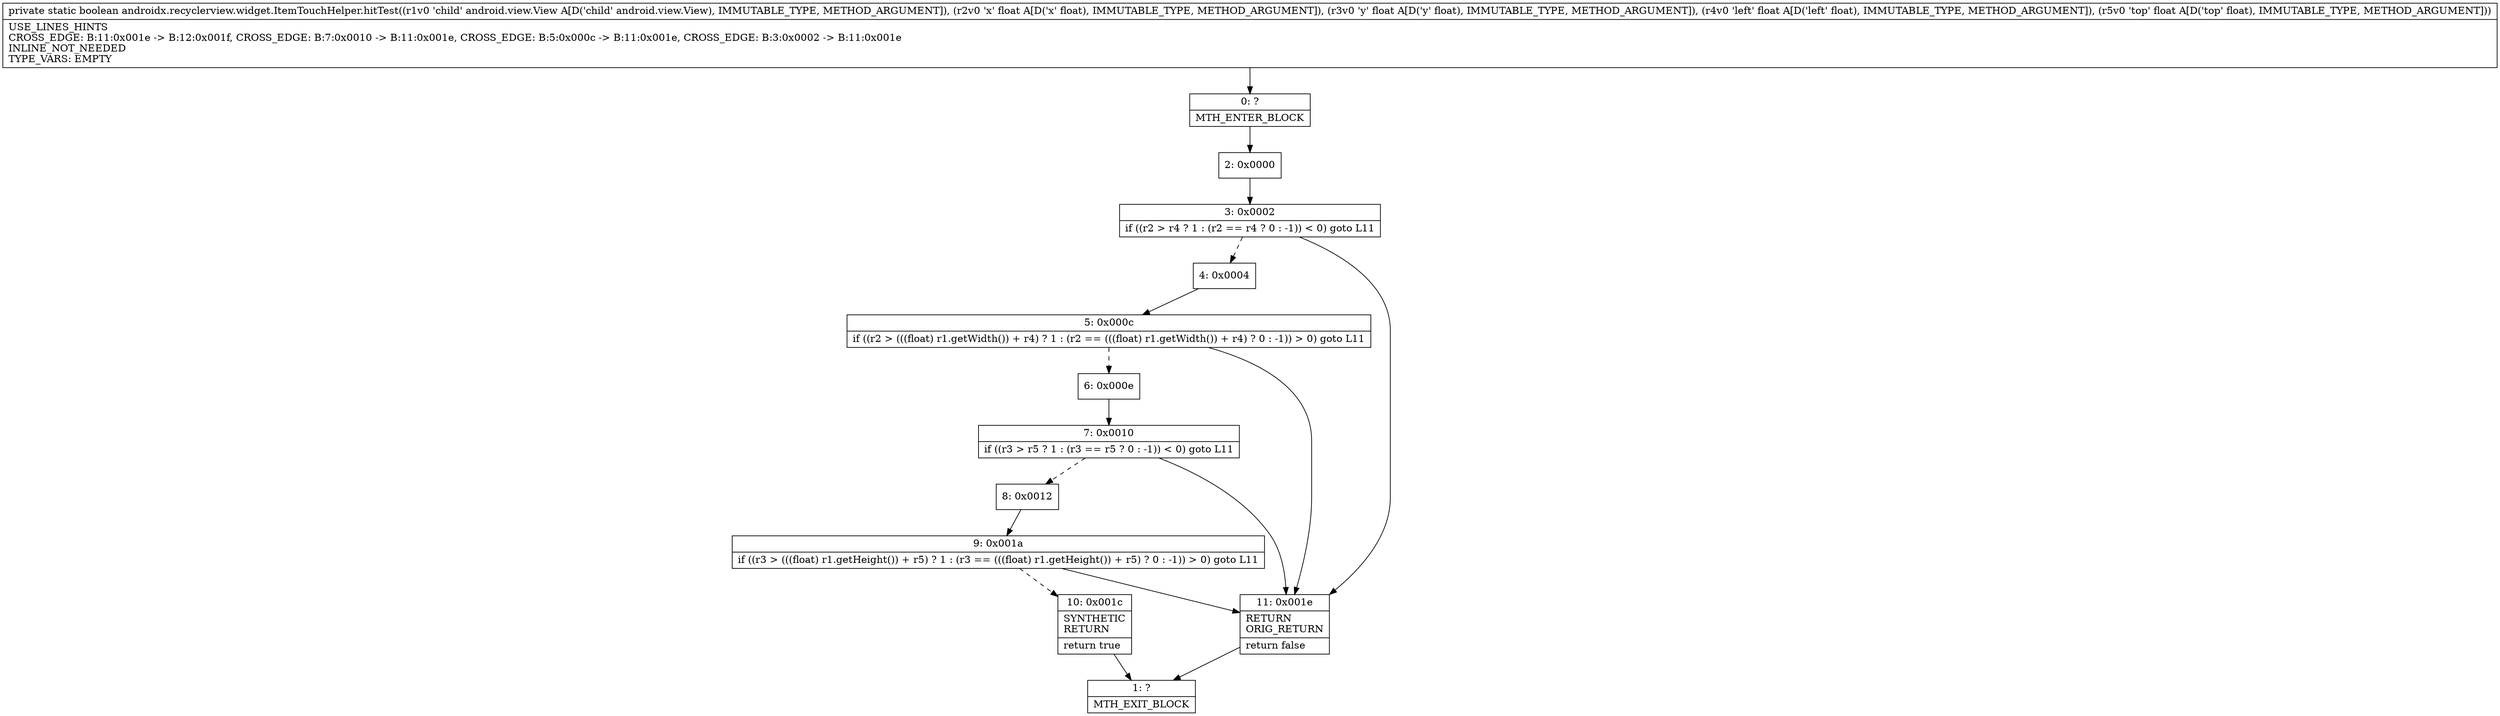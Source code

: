 digraph "CFG forandroidx.recyclerview.widget.ItemTouchHelper.hitTest(Landroid\/view\/View;FFFF)Z" {
Node_0 [shape=record,label="{0\:\ ?|MTH_ENTER_BLOCK\l}"];
Node_2 [shape=record,label="{2\:\ 0x0000}"];
Node_3 [shape=record,label="{3\:\ 0x0002|if ((r2 \> r4 ? 1 : (r2 == r4 ? 0 : \-1)) \< 0) goto L11\l}"];
Node_4 [shape=record,label="{4\:\ 0x0004}"];
Node_5 [shape=record,label="{5\:\ 0x000c|if ((r2 \> (((float) r1.getWidth()) + r4) ? 1 : (r2 == (((float) r1.getWidth()) + r4) ? 0 : \-1)) \> 0) goto L11\l}"];
Node_6 [shape=record,label="{6\:\ 0x000e}"];
Node_7 [shape=record,label="{7\:\ 0x0010|if ((r3 \> r5 ? 1 : (r3 == r5 ? 0 : \-1)) \< 0) goto L11\l}"];
Node_8 [shape=record,label="{8\:\ 0x0012}"];
Node_9 [shape=record,label="{9\:\ 0x001a|if ((r3 \> (((float) r1.getHeight()) + r5) ? 1 : (r3 == (((float) r1.getHeight()) + r5) ? 0 : \-1)) \> 0) goto L11\l}"];
Node_10 [shape=record,label="{10\:\ 0x001c|SYNTHETIC\lRETURN\l|return true\l}"];
Node_1 [shape=record,label="{1\:\ ?|MTH_EXIT_BLOCK\l}"];
Node_11 [shape=record,label="{11\:\ 0x001e|RETURN\lORIG_RETURN\l|return false\l}"];
MethodNode[shape=record,label="{private static boolean androidx.recyclerview.widget.ItemTouchHelper.hitTest((r1v0 'child' android.view.View A[D('child' android.view.View), IMMUTABLE_TYPE, METHOD_ARGUMENT]), (r2v0 'x' float A[D('x' float), IMMUTABLE_TYPE, METHOD_ARGUMENT]), (r3v0 'y' float A[D('y' float), IMMUTABLE_TYPE, METHOD_ARGUMENT]), (r4v0 'left' float A[D('left' float), IMMUTABLE_TYPE, METHOD_ARGUMENT]), (r5v0 'top' float A[D('top' float), IMMUTABLE_TYPE, METHOD_ARGUMENT]))  | USE_LINES_HINTS\lCROSS_EDGE: B:11:0x001e \-\> B:12:0x001f, CROSS_EDGE: B:7:0x0010 \-\> B:11:0x001e, CROSS_EDGE: B:5:0x000c \-\> B:11:0x001e, CROSS_EDGE: B:3:0x0002 \-\> B:11:0x001e\lINLINE_NOT_NEEDED\lTYPE_VARS: EMPTY\l}"];
MethodNode -> Node_0;Node_0 -> Node_2;
Node_2 -> Node_3;
Node_3 -> Node_4[style=dashed];
Node_3 -> Node_11;
Node_4 -> Node_5;
Node_5 -> Node_6[style=dashed];
Node_5 -> Node_11;
Node_6 -> Node_7;
Node_7 -> Node_8[style=dashed];
Node_7 -> Node_11;
Node_8 -> Node_9;
Node_9 -> Node_10[style=dashed];
Node_9 -> Node_11;
Node_10 -> Node_1;
Node_11 -> Node_1;
}

